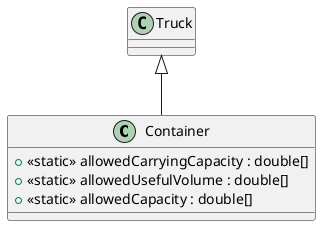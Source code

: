 @startuml
class Container {
    + <<static>> allowedCarryingCapacity : double[]
    + <<static>> allowedUsefulVolume : double[]
    + <<static>> allowedCapacity : double[]
}
Truck <|-- Container
@enduml
